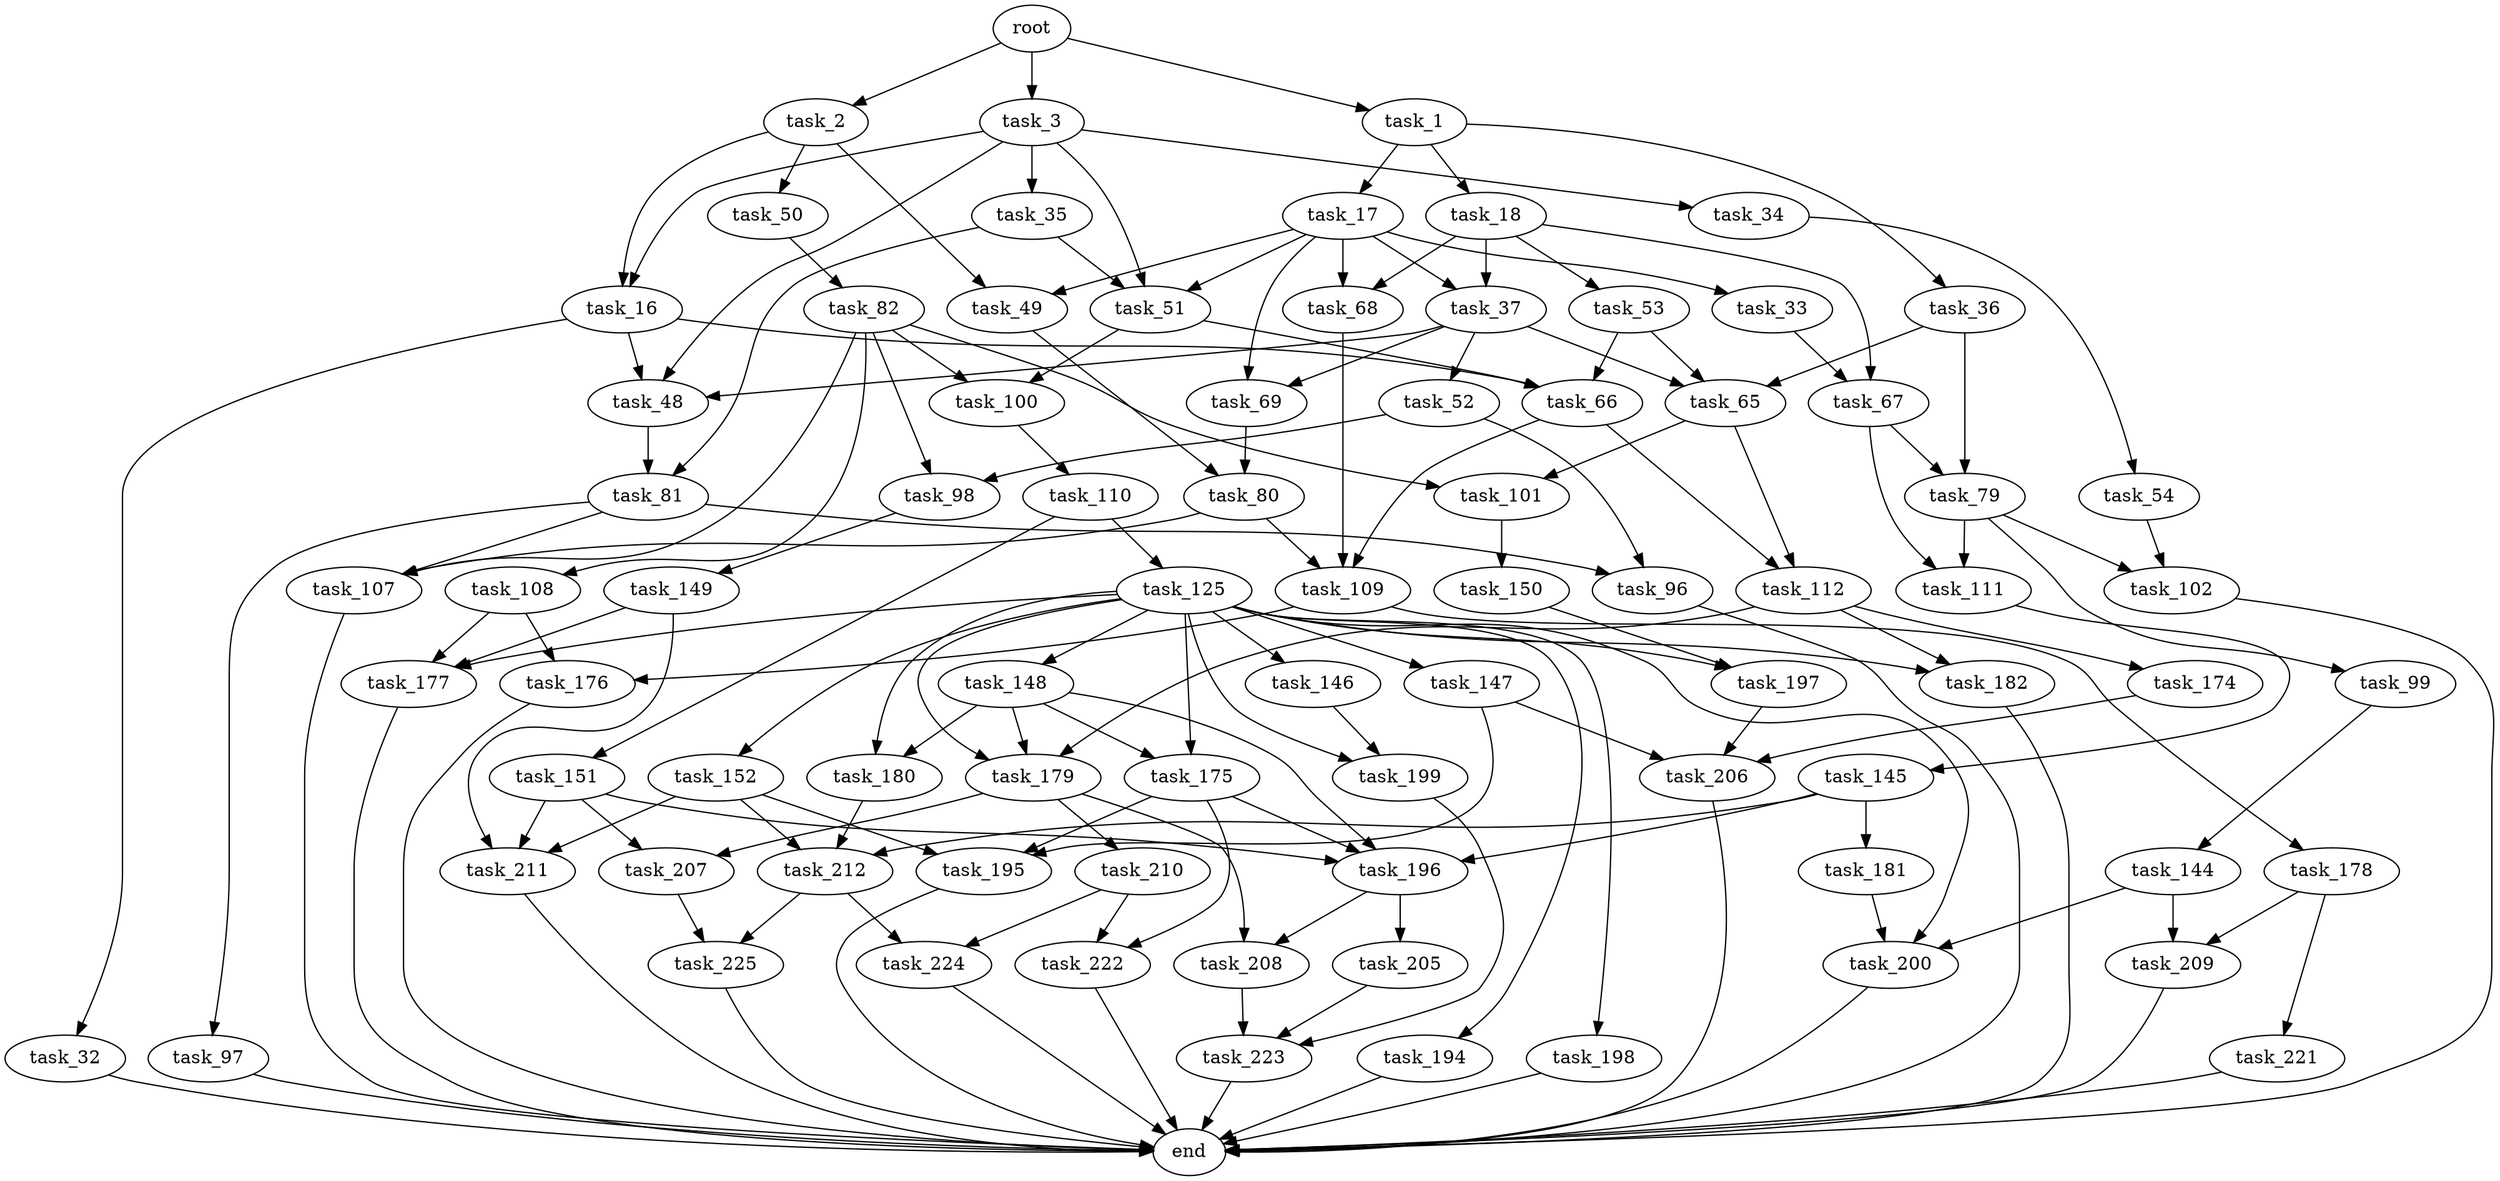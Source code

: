digraph G {
  root [size="0.000000"];
  task_1 [size="134217728000.000000"];
  task_2 [size="42750606339.000000"];
  task_3 [size="44665805840.000000"];
  task_16 [size="742361924846.000000"];
  task_17 [size="5116148642.000000"];
  task_18 [size="231928233984.000000"];
  task_32 [size="431836221131.000000"];
  task_33 [size="1683481163.000000"];
  task_34 [size="549755813888.000000"];
  task_35 [size="42438436755.000000"];
  task_36 [size="134217728000.000000"];
  task_37 [size="68719476736.000000"];
  task_48 [size="370090246991.000000"];
  task_49 [size="40711735991.000000"];
  task_50 [size="359591790179.000000"];
  task_51 [size="20885228842.000000"];
  task_52 [size="368293445632.000000"];
  task_53 [size="629370147283.000000"];
  task_54 [size="85447783280.000000"];
  task_65 [size="23161327967.000000"];
  task_66 [size="134217728000.000000"];
  task_67 [size="134217728000.000000"];
  task_68 [size="1073741824000.000000"];
  task_69 [size="8589934592.000000"];
  task_79 [size="777943047961.000000"];
  task_80 [size="4443550334.000000"];
  task_81 [size="9697492375.000000"];
  task_82 [size="23926638248.000000"];
  task_96 [size="68719476736.000000"];
  task_97 [size="414454203033.000000"];
  task_98 [size="368293445632.000000"];
  task_99 [size="8589934592.000000"];
  task_100 [size="658831543695.000000"];
  task_101 [size="105532525416.000000"];
  task_102 [size="8589934592.000000"];
  task_107 [size="368293445632.000000"];
  task_108 [size="5252992380.000000"];
  task_109 [size="9386027626.000000"];
  task_110 [size="2025719512.000000"];
  task_111 [size="27368325557.000000"];
  task_112 [size="7011954581.000000"];
  task_125 [size="819253774429.000000"];
  task_144 [size="22531412838.000000"];
  task_145 [size="831546417059.000000"];
  task_146 [size="6008736529.000000"];
  task_147 [size="24522007262.000000"];
  task_148 [size="782757789696.000000"];
  task_149 [size="68719476736.000000"];
  task_150 [size="798450754.000000"];
  task_151 [size="68719476736.000000"];
  task_152 [size="17537508798.000000"];
  task_174 [size="1073741824000.000000"];
  task_175 [size="5878202223.000000"];
  task_176 [size="1073741824000.000000"];
  task_177 [size="649194028.000000"];
  task_178 [size="250306498622.000000"];
  task_179 [size="231928233984.000000"];
  task_180 [size="12920619561.000000"];
  task_181 [size="134217728000.000000"];
  task_182 [size="143913103067.000000"];
  task_194 [size="33038432800.000000"];
  task_195 [size="3086742978.000000"];
  task_196 [size="542662399414.000000"];
  task_197 [size="20914428031.000000"];
  task_198 [size="8589934592.000000"];
  task_199 [size="28991029248.000000"];
  task_200 [size="68719476736.000000"];
  task_205 [size="41511866656.000000"];
  task_206 [size="549755813888.000000"];
  task_207 [size="1073741824000.000000"];
  task_208 [size="135656754646.000000"];
  task_209 [size="787487158346.000000"];
  task_210 [size="134217728000.000000"];
  task_211 [size="549755813888.000000"];
  task_212 [size="43226145635.000000"];
  task_221 [size="134217728000.000000"];
  task_222 [size="4583241053.000000"];
  task_223 [size="368293445632.000000"];
  task_224 [size="31375705291.000000"];
  task_225 [size="1073741824000.000000"];
  end [size="0.000000"];

  root -> task_1 [size="1.000000"];
  root -> task_2 [size="1.000000"];
  root -> task_3 [size="1.000000"];
  task_1 -> task_17 [size="209715200.000000"];
  task_1 -> task_18 [size="209715200.000000"];
  task_1 -> task_36 [size="209715200.000000"];
  task_2 -> task_16 [size="679477248.000000"];
  task_2 -> task_49 [size="679477248.000000"];
  task_2 -> task_50 [size="679477248.000000"];
  task_3 -> task_16 [size="838860800.000000"];
  task_3 -> task_34 [size="838860800.000000"];
  task_3 -> task_35 [size="838860800.000000"];
  task_3 -> task_48 [size="838860800.000000"];
  task_3 -> task_51 [size="838860800.000000"];
  task_16 -> task_32 [size="838860800.000000"];
  task_16 -> task_48 [size="838860800.000000"];
  task_16 -> task_66 [size="838860800.000000"];
  task_17 -> task_33 [size="411041792.000000"];
  task_17 -> task_37 [size="411041792.000000"];
  task_17 -> task_49 [size="411041792.000000"];
  task_17 -> task_51 [size="411041792.000000"];
  task_17 -> task_68 [size="411041792.000000"];
  task_17 -> task_69 [size="411041792.000000"];
  task_18 -> task_37 [size="301989888.000000"];
  task_18 -> task_53 [size="301989888.000000"];
  task_18 -> task_67 [size="301989888.000000"];
  task_18 -> task_68 [size="301989888.000000"];
  task_32 -> end [size="1.000000"];
  task_33 -> task_67 [size="33554432.000000"];
  task_34 -> task_54 [size="536870912.000000"];
  task_35 -> task_51 [size="679477248.000000"];
  task_35 -> task_81 [size="679477248.000000"];
  task_36 -> task_65 [size="209715200.000000"];
  task_36 -> task_79 [size="209715200.000000"];
  task_37 -> task_48 [size="134217728.000000"];
  task_37 -> task_52 [size="134217728.000000"];
  task_37 -> task_65 [size="134217728.000000"];
  task_37 -> task_69 [size="134217728.000000"];
  task_48 -> task_81 [size="301989888.000000"];
  task_49 -> task_80 [size="679477248.000000"];
  task_50 -> task_82 [size="411041792.000000"];
  task_51 -> task_66 [size="536870912.000000"];
  task_51 -> task_100 [size="536870912.000000"];
  task_52 -> task_96 [size="411041792.000000"];
  task_52 -> task_98 [size="411041792.000000"];
  task_53 -> task_65 [size="536870912.000000"];
  task_53 -> task_66 [size="536870912.000000"];
  task_54 -> task_102 [size="209715200.000000"];
  task_65 -> task_101 [size="411041792.000000"];
  task_65 -> task_112 [size="411041792.000000"];
  task_66 -> task_109 [size="209715200.000000"];
  task_66 -> task_112 [size="209715200.000000"];
  task_67 -> task_79 [size="209715200.000000"];
  task_67 -> task_111 [size="209715200.000000"];
  task_68 -> task_109 [size="838860800.000000"];
  task_69 -> task_80 [size="33554432.000000"];
  task_79 -> task_99 [size="679477248.000000"];
  task_79 -> task_102 [size="679477248.000000"];
  task_79 -> task_111 [size="679477248.000000"];
  task_80 -> task_107 [size="209715200.000000"];
  task_80 -> task_109 [size="209715200.000000"];
  task_81 -> task_96 [size="411041792.000000"];
  task_81 -> task_97 [size="411041792.000000"];
  task_81 -> task_107 [size="411041792.000000"];
  task_82 -> task_98 [size="536870912.000000"];
  task_82 -> task_100 [size="536870912.000000"];
  task_82 -> task_101 [size="536870912.000000"];
  task_82 -> task_107 [size="536870912.000000"];
  task_82 -> task_108 [size="536870912.000000"];
  task_96 -> end [size="1.000000"];
  task_97 -> end [size="1.000000"];
  task_98 -> task_149 [size="411041792.000000"];
  task_99 -> task_144 [size="33554432.000000"];
  task_100 -> task_110 [size="679477248.000000"];
  task_101 -> task_150 [size="301989888.000000"];
  task_102 -> end [size="1.000000"];
  task_107 -> end [size="1.000000"];
  task_108 -> task_176 [size="134217728.000000"];
  task_108 -> task_177 [size="134217728.000000"];
  task_109 -> task_176 [size="33554432.000000"];
  task_109 -> task_178 [size="33554432.000000"];
  task_110 -> task_125 [size="134217728.000000"];
  task_110 -> task_151 [size="134217728.000000"];
  task_111 -> task_145 [size="679477248.000000"];
  task_112 -> task_174 [size="134217728.000000"];
  task_112 -> task_179 [size="134217728.000000"];
  task_112 -> task_182 [size="134217728.000000"];
  task_125 -> task_146 [size="838860800.000000"];
  task_125 -> task_147 [size="838860800.000000"];
  task_125 -> task_148 [size="838860800.000000"];
  task_125 -> task_152 [size="838860800.000000"];
  task_125 -> task_175 [size="838860800.000000"];
  task_125 -> task_177 [size="838860800.000000"];
  task_125 -> task_179 [size="838860800.000000"];
  task_125 -> task_180 [size="838860800.000000"];
  task_125 -> task_182 [size="838860800.000000"];
  task_125 -> task_194 [size="838860800.000000"];
  task_125 -> task_197 [size="838860800.000000"];
  task_125 -> task_198 [size="838860800.000000"];
  task_125 -> task_199 [size="838860800.000000"];
  task_125 -> task_200 [size="838860800.000000"];
  task_144 -> task_200 [size="411041792.000000"];
  task_144 -> task_209 [size="411041792.000000"];
  task_145 -> task_181 [size="679477248.000000"];
  task_145 -> task_196 [size="679477248.000000"];
  task_145 -> task_212 [size="679477248.000000"];
  task_146 -> task_199 [size="209715200.000000"];
  task_147 -> task_195 [size="838860800.000000"];
  task_147 -> task_206 [size="838860800.000000"];
  task_148 -> task_175 [size="679477248.000000"];
  task_148 -> task_179 [size="679477248.000000"];
  task_148 -> task_180 [size="679477248.000000"];
  task_148 -> task_196 [size="679477248.000000"];
  task_149 -> task_177 [size="134217728.000000"];
  task_149 -> task_211 [size="134217728.000000"];
  task_150 -> task_197 [size="33554432.000000"];
  task_151 -> task_196 [size="134217728.000000"];
  task_151 -> task_207 [size="134217728.000000"];
  task_151 -> task_211 [size="134217728.000000"];
  task_152 -> task_195 [size="679477248.000000"];
  task_152 -> task_211 [size="679477248.000000"];
  task_152 -> task_212 [size="679477248.000000"];
  task_174 -> task_206 [size="838860800.000000"];
  task_175 -> task_195 [size="134217728.000000"];
  task_175 -> task_196 [size="134217728.000000"];
  task_175 -> task_222 [size="134217728.000000"];
  task_176 -> end [size="1.000000"];
  task_177 -> end [size="1.000000"];
  task_178 -> task_209 [size="301989888.000000"];
  task_178 -> task_221 [size="301989888.000000"];
  task_179 -> task_207 [size="301989888.000000"];
  task_179 -> task_208 [size="301989888.000000"];
  task_179 -> task_210 [size="301989888.000000"];
  task_180 -> task_212 [size="301989888.000000"];
  task_181 -> task_200 [size="209715200.000000"];
  task_182 -> end [size="1.000000"];
  task_194 -> end [size="1.000000"];
  task_195 -> end [size="1.000000"];
  task_196 -> task_205 [size="411041792.000000"];
  task_196 -> task_208 [size="411041792.000000"];
  task_197 -> task_206 [size="75497472.000000"];
  task_198 -> end [size="1.000000"];
  task_199 -> task_223 [size="75497472.000000"];
  task_200 -> end [size="1.000000"];
  task_205 -> task_223 [size="75497472.000000"];
  task_206 -> end [size="1.000000"];
  task_207 -> task_225 [size="838860800.000000"];
  task_208 -> task_223 [size="209715200.000000"];
  task_209 -> end [size="1.000000"];
  task_210 -> task_222 [size="209715200.000000"];
  task_210 -> task_224 [size="209715200.000000"];
  task_211 -> end [size="1.000000"];
  task_212 -> task_224 [size="679477248.000000"];
  task_212 -> task_225 [size="679477248.000000"];
  task_221 -> end [size="1.000000"];
  task_222 -> end [size="1.000000"];
  task_223 -> end [size="1.000000"];
  task_224 -> end [size="1.000000"];
  task_225 -> end [size="1.000000"];
}

